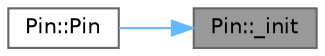 digraph "Pin::_init"
{
 // LATEX_PDF_SIZE
  bgcolor="transparent";
  edge [fontname=Helvetica,fontsize=10,labelfontname=Helvetica,labelfontsize=10];
  node [fontname=Helvetica,fontsize=10,shape=box,height=0.2,width=0.4];
  rankdir="RL";
  Node1 [id="Node000001",label="Pin::_init",height=0.2,width=0.4,color="gray40", fillcolor="grey60", style="filled", fontcolor="black",tooltip="Initialize the class by retrieving the register pointers and bitmask."];
  Node1 -> Node2 [id="edge1_Node000001_Node000002",dir="back",color="steelblue1",style="solid",tooltip=" "];
  Node2 [id="Node000002",label="Pin::Pin",height=0.2,width=0.4,color="grey40", fillcolor="white", style="filled",URL="$d7/d68/class_pin.html#acd4ade93d8a5831ea021e0fff857aad5",tooltip="Constructor."];
}
